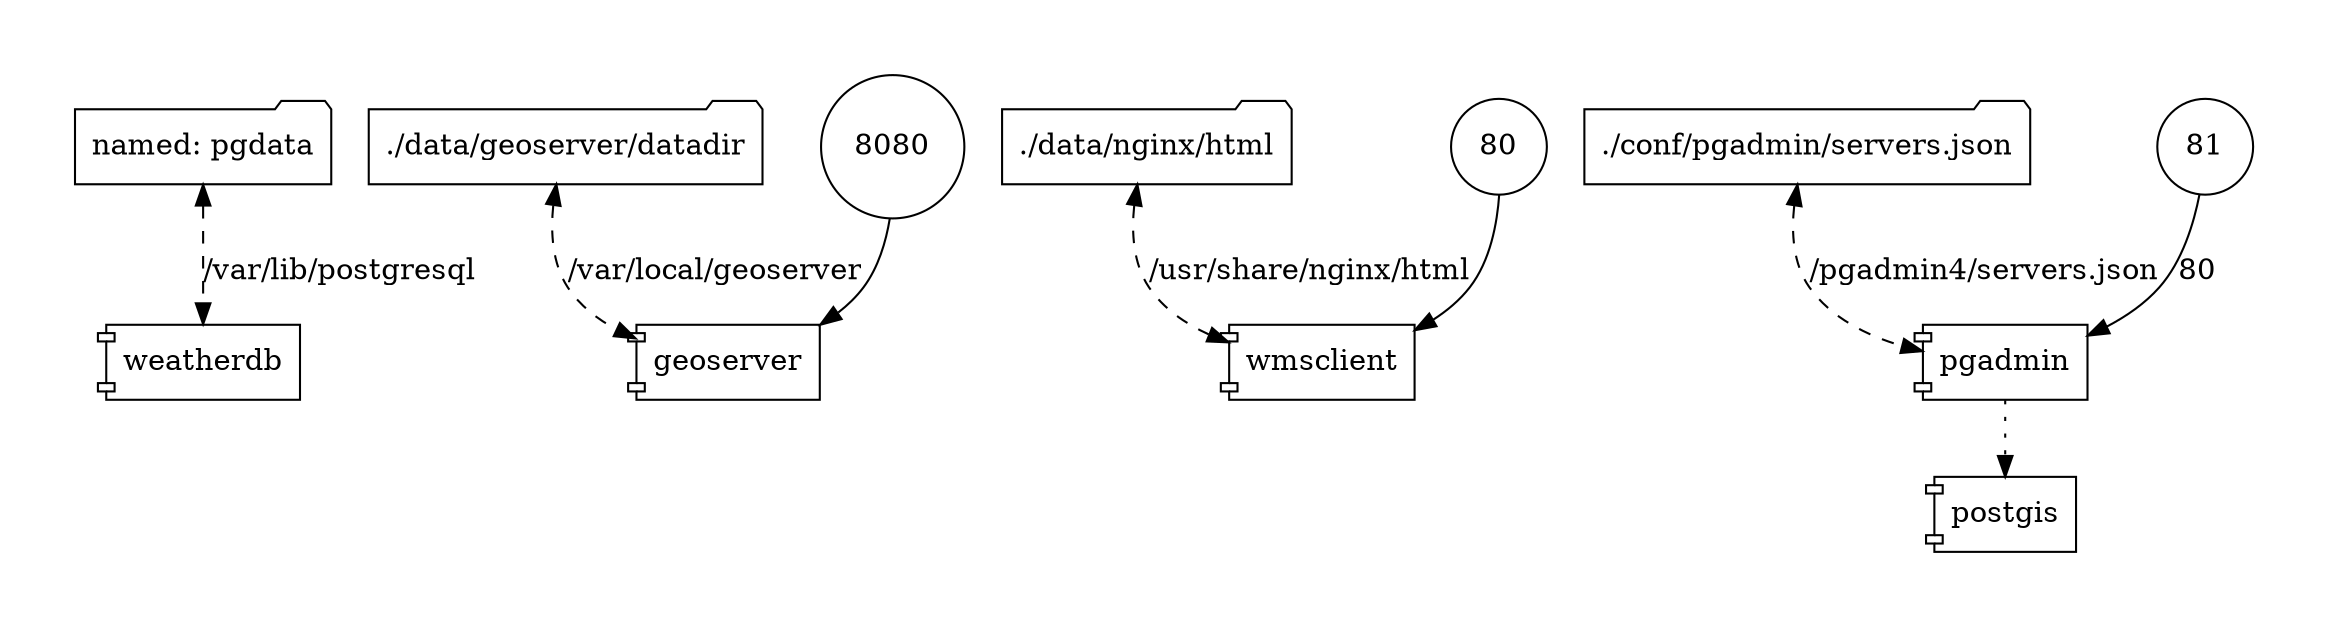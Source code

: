 digraph {
  graph [bgcolor="#ffffff" pad=0.5 ratio="fill"]
  "named: pgdata" [shape="folder"]
  "geoserver" [shape="component"]
  "./data/geoserver/datadir" [shape="folder"]
  8080 [shape="circle"]
  "wmsclient" [shape="component"]
  "./data/nginx/html" [shape="folder"]
  80 [shape="circle"]
  "weatherdb" [shape="component"]
  "pgadmin" [shape="component"]
  "postgis" [shape="component"]
  "./conf/pgadmin/servers.json" [shape="folder"]
  81 [shape="circle"]
  "./data/geoserver/datadir" -> "geoserver" [style="dashed" label="/var/local/geoserver" dir="both"]
  8080 -> "geoserver" [style="solid"]
  "./data/nginx/html" -> "wmsclient" [style="dashed" label="/usr/share/nginx/html" dir="both"]
  80 -> "wmsclient" [style="solid"]
  "named: pgdata" -> "weatherdb" [style="dashed" label="/var/lib/postgresql" dir="both"]
  "pgadmin" -> "postgis" [style="dotted"]
  "./conf/pgadmin/servers.json" -> "pgadmin" [style="dashed" label="/pgadmin4/servers.json" dir="both"]
  81 -> "pgadmin" [style="solid" label=80]
}
